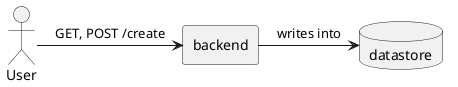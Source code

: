 @startuml

actor User

rectangle backend
database datastore

User -right-> backend: GET, POST /create
backend -right-> datastore: writes into

@enduml